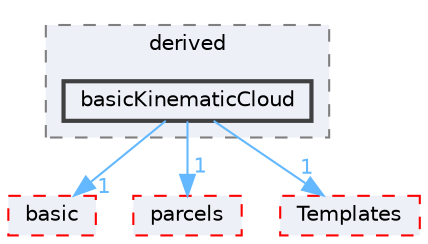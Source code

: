 digraph "src/lagrangian/intermediate/clouds/derived/basicKinematicCloud"
{
 // LATEX_PDF_SIZE
  bgcolor="transparent";
  edge [fontname=Helvetica,fontsize=10,labelfontname=Helvetica,labelfontsize=10];
  node [fontname=Helvetica,fontsize=10,shape=box,height=0.2,width=0.4];
  compound=true
  subgraph clusterdir_c6860622f4fbcabfab9cda1ac4325d83 {
    graph [ bgcolor="#edf0f7", pencolor="grey50", label="derived", fontname=Helvetica,fontsize=10 style="filled,dashed", URL="dir_c6860622f4fbcabfab9cda1ac4325d83.html",tooltip=""]
  dir_bc221d498382ae5dc3796f52ff8e9240 [label="basicKinematicCloud", fillcolor="#edf0f7", color="grey25", style="filled,bold", URL="dir_bc221d498382ae5dc3796f52ff8e9240.html",tooltip=""];
  }
  dir_584e0ab0901b4327f36f4285cac7f2f8 [label="basic", fillcolor="#edf0f7", color="red", style="filled,dashed", URL="dir_584e0ab0901b4327f36f4285cac7f2f8.html",tooltip=""];
  dir_b8d19ddbdf0975644e34192d6313800e [label="parcels", fillcolor="#edf0f7", color="red", style="filled,dashed", URL="dir_b8d19ddbdf0975644e34192d6313800e.html",tooltip=""];
  dir_f332ac72f0d3698ba18c2dc3cab43221 [label="Templates", fillcolor="#edf0f7", color="red", style="filled,dashed", URL="dir_f332ac72f0d3698ba18c2dc3cab43221.html",tooltip=""];
  dir_bc221d498382ae5dc3796f52ff8e9240->dir_584e0ab0901b4327f36f4285cac7f2f8 [headlabel="1", labeldistance=1.5 headhref="dir_000226_000211.html" href="dir_000226_000211.html" color="steelblue1" fontcolor="steelblue1"];
  dir_bc221d498382ae5dc3796f52ff8e9240->dir_b8d19ddbdf0975644e34192d6313800e [headlabel="1", labeldistance=1.5 headhref="dir_000226_002785.html" href="dir_000226_002785.html" color="steelblue1" fontcolor="steelblue1"];
  dir_bc221d498382ae5dc3796f52ff8e9240->dir_f332ac72f0d3698ba18c2dc3cab43221 [headlabel="1", labeldistance=1.5 headhref="dir_000226_003975.html" href="dir_000226_003975.html" color="steelblue1" fontcolor="steelblue1"];
}
